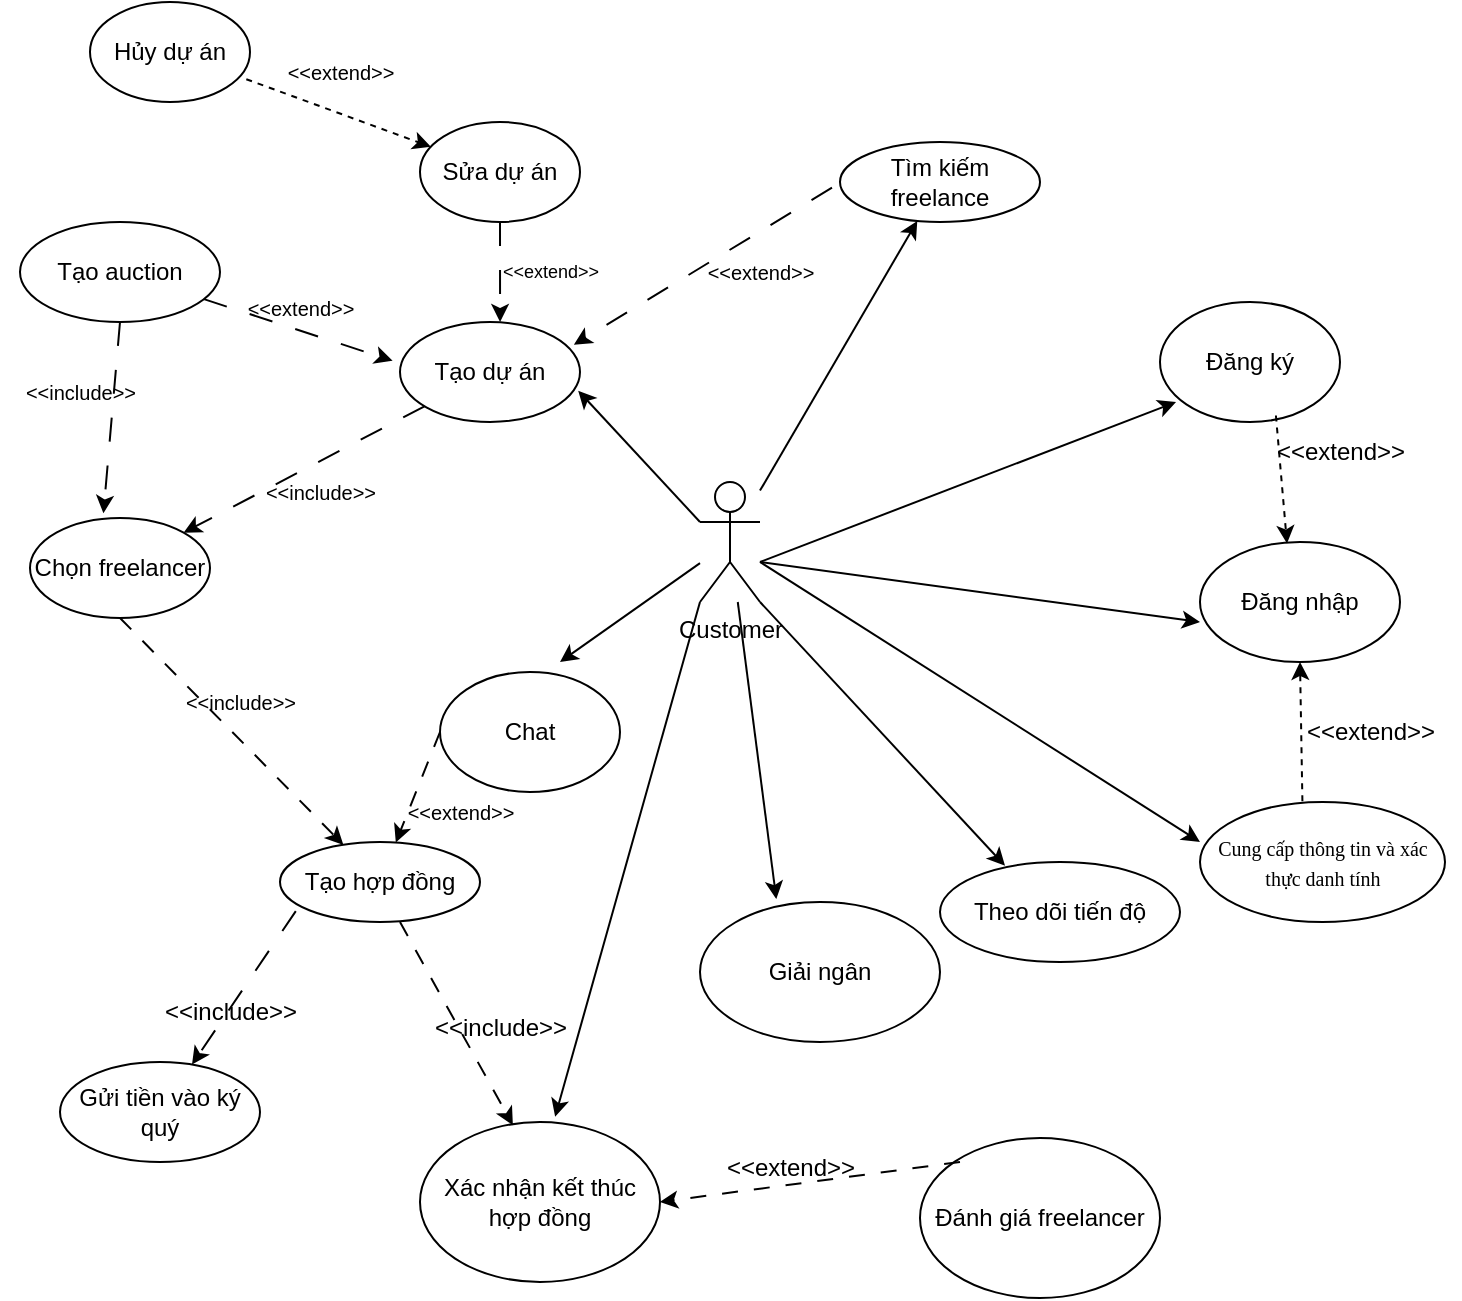 <mxfile version="24.0.7" type="github">
  <diagram name="Page-1" id="05EKed9fc9uslpwKrLf1">
    <mxGraphModel dx="1105" dy="586" grid="1" gridSize="10" guides="1" tooltips="1" connect="1" arrows="1" fold="1" page="1" pageScale="1" pageWidth="850" pageHeight="1100" math="0" shadow="0">
      <root>
        <mxCell id="0" />
        <mxCell id="1" parent="0" />
        <mxCell id="03P3eD6y3V61JHc0Wkt2-1" value="Customer" style="shape=umlActor;verticalLabelPosition=bottom;verticalAlign=top;html=1;outlineConnect=0;" vertex="1" parent="1">
          <mxGeometry x="410" y="260" width="30" height="60" as="geometry" />
        </mxCell>
        <mxCell id="03P3eD6y3V61JHc0Wkt2-3" value="" style="endArrow=classic;html=1;rounded=0;" edge="1" parent="1">
          <mxGeometry width="50" height="50" relative="1" as="geometry">
            <mxPoint x="440" y="300.01" as="sourcePoint" />
            <mxPoint x="648.029" y="219.999" as="targetPoint" />
          </mxGeometry>
        </mxCell>
        <mxCell id="03P3eD6y3V61JHc0Wkt2-4" value="Đăng ký" style="ellipse;whiteSpace=wrap;html=1;" vertex="1" parent="1">
          <mxGeometry x="640" y="170" width="90" height="60" as="geometry" />
        </mxCell>
        <mxCell id="03P3eD6y3V61JHc0Wkt2-5" value="Đăng nhập" style="ellipse;whiteSpace=wrap;html=1;" vertex="1" parent="1">
          <mxGeometry x="660" y="290" width="100" height="60" as="geometry" />
        </mxCell>
        <mxCell id="03P3eD6y3V61JHc0Wkt2-6" value="&lt;div style=&quot;text-align: center;&quot;&gt;&lt;font face=&quot;Times New Roman, Times New Roman_EmbeddedFont, Times New Roman_MSFontService, serif&quot;&gt;&lt;span style=&quot;font-size: 10px; font-variant-ligatures: none; white-space-collapse: preserve; background-color: rgb(255, 255, 255);&quot;&gt;Cung c&lt;/span&gt;&lt;/font&gt;&lt;span style=&quot;background-color: initial; text-align: center; font-size: 10px; font-variant-ligatures: none; white-space-collapse: preserve;&quot;&gt;&lt;font face=&quot;Times New Roman, Times New Roman_EmbeddedFont, Times New Roman_MSFontService, serif&quot;&gt;ấp th&lt;/font&gt;&lt;/span&gt;&lt;span style=&quot;background-color: initial; font-size: 10px; font-variant-ligatures: none; white-space-collapse: preserve;&quot;&gt;&lt;font face=&quot;Times New Roman, Times New Roman_EmbeddedFont, Times New Roman_MSFontService, serif&quot;&gt;ông tin v&lt;/font&gt;&lt;/span&gt;&lt;span style=&quot;background-color: initial; font-size: 10px; font-variant-ligatures: none; white-space-collapse: preserve;&quot;&gt;&lt;font face=&quot;Times New Roman, Times New Roman_EmbeddedFont, Times New Roman_MSFontService, serif&quot;&gt;à x&lt;/font&gt;&lt;/span&gt;&lt;span style=&quot;background-color: initial; font-size: 10px; font-variant-ligatures: none; white-space-collapse: preserve;&quot;&gt;&lt;font face=&quot;Times New Roman, Times New Roman_EmbeddedFont, Times New Roman_MSFontService, serif&quot;&gt;ác th&lt;/font&gt;&lt;/span&gt;&lt;span style=&quot;background-color: initial; font-size: 10px; font-variant-ligatures: none; white-space-collapse: preserve;&quot;&gt;&lt;font face=&quot;Times New Roman, Times New Roman_EmbeddedFont, Times New Roman_MSFontService, serif&quot;&gt;ực danh t&lt;/font&gt;&lt;/span&gt;&lt;span style=&quot;background-color: initial; font-size: 10px; font-variant-ligatures: none; white-space-collapse: preserve;&quot;&gt;&lt;font face=&quot;Times New Roman, Times New Roman_EmbeddedFont, Times New Roman_MSFontService, serif&quot;&gt;ính&lt;/font&gt;&lt;/span&gt;&lt;/div&gt;" style="ellipse;whiteSpace=wrap;html=1;" vertex="1" parent="1">
          <mxGeometry x="660" y="420" width="122.5" height="60" as="geometry" />
        </mxCell>
        <mxCell id="03P3eD6y3V61JHc0Wkt2-7" value="Tạo dự&amp;nbsp;án" style="ellipse;whiteSpace=wrap;html=1;" vertex="1" parent="1">
          <mxGeometry x="260" y="180" width="90" height="50" as="geometry" />
        </mxCell>
        <mxCell id="03P3eD6y3V61JHc0Wkt2-8" value="Sửa dự&amp;nbsp;án" style="ellipse;whiteSpace=wrap;html=1;" vertex="1" parent="1">
          <mxGeometry x="270" y="80" width="80" height="50" as="geometry" />
        </mxCell>
        <mxCell id="03P3eD6y3V61JHc0Wkt2-9" value="" style="endArrow=classic;html=1;rounded=0;entryX=0;entryY=0.667;entryDx=0;entryDy=0;entryPerimeter=0;" edge="1" parent="1" target="03P3eD6y3V61JHc0Wkt2-5">
          <mxGeometry width="50" height="50" relative="1" as="geometry">
            <mxPoint x="440" y="300" as="sourcePoint" />
            <mxPoint x="520" y="280" as="targetPoint" />
          </mxGeometry>
        </mxCell>
        <mxCell id="03P3eD6y3V61JHc0Wkt2-11" value="" style="endArrow=classic;html=1;rounded=0;entryX=0.435;entryY=0.012;entryDx=0;entryDy=0;entryPerimeter=0;exitX=0.644;exitY=0.946;exitDx=0;exitDy=0;exitPerimeter=0;dashed=1;" edge="1" parent="1" source="03P3eD6y3V61JHc0Wkt2-4" target="03P3eD6y3V61JHc0Wkt2-5">
          <mxGeometry width="50" height="50" relative="1" as="geometry">
            <mxPoint x="650" y="285" as="sourcePoint" />
            <mxPoint x="700" y="235" as="targetPoint" />
          </mxGeometry>
        </mxCell>
        <mxCell id="03P3eD6y3V61JHc0Wkt2-12" value="&amp;lt;&amp;lt;extend&lt;span style=&quot;background-color: initial;&quot;&gt;&amp;gt;&amp;gt;&lt;/span&gt;" style="text;html=1;align=center;verticalAlign=middle;resizable=0;points=[];autosize=1;strokeColor=none;fillColor=none;" vertex="1" parent="1">
          <mxGeometry x="685" y="230" width="90" height="30" as="geometry" />
        </mxCell>
        <mxCell id="03P3eD6y3V61JHc0Wkt2-13" value="" style="endArrow=classic;html=1;rounded=0;entryX=0;entryY=0.333;entryDx=0;entryDy=0;entryPerimeter=0;" edge="1" parent="1" target="03P3eD6y3V61JHc0Wkt2-6">
          <mxGeometry width="50" height="50" relative="1" as="geometry">
            <mxPoint x="440" y="300" as="sourcePoint" />
            <mxPoint x="540" y="310" as="targetPoint" />
          </mxGeometry>
        </mxCell>
        <mxCell id="03P3eD6y3V61JHc0Wkt2-14" value="" style="endArrow=classic;html=1;rounded=0;exitX=0.418;exitY=-0.006;exitDx=0;exitDy=0;exitPerimeter=0;dashed=1;" edge="1" parent="1" source="03P3eD6y3V61JHc0Wkt2-6">
          <mxGeometry width="50" height="50" relative="1" as="geometry">
            <mxPoint x="710" y="410" as="sourcePoint" />
            <mxPoint x="710" y="350" as="targetPoint" />
          </mxGeometry>
        </mxCell>
        <mxCell id="03P3eD6y3V61JHc0Wkt2-15" value="&amp;lt;&amp;lt;extend&lt;span style=&quot;background-color: initial;&quot;&gt;&amp;gt;&amp;gt;&lt;/span&gt;" style="text;html=1;align=center;verticalAlign=middle;resizable=0;points=[];autosize=1;strokeColor=none;fillColor=none;" vertex="1" parent="1">
          <mxGeometry x="700" y="370" width="90" height="30" as="geometry" />
        </mxCell>
        <mxCell id="03P3eD6y3V61JHc0Wkt2-16" value="" style="endArrow=classic;html=1;rounded=0;entryX=0.99;entryY=0.687;entryDx=0;entryDy=0;entryPerimeter=0;exitX=0;exitY=0.333;exitDx=0;exitDy=0;exitPerimeter=0;" edge="1" parent="1" source="03P3eD6y3V61JHc0Wkt2-1" target="03P3eD6y3V61JHc0Wkt2-7">
          <mxGeometry width="50" height="50" relative="1" as="geometry">
            <mxPoint x="370" y="250" as="sourcePoint" />
            <mxPoint x="420" y="200" as="targetPoint" />
          </mxGeometry>
        </mxCell>
        <mxCell id="03P3eD6y3V61JHc0Wkt2-17" value="" style="endArrow=classic;html=1;rounded=0;entryX=0.556;entryY=0;entryDx=0;entryDy=0;entryPerimeter=0;exitX=0.5;exitY=1;exitDx=0;exitDy=0;dashed=1;dashPattern=12 12;" edge="1" parent="1" source="03P3eD6y3V61JHc0Wkt2-8" target="03P3eD6y3V61JHc0Wkt2-7">
          <mxGeometry width="50" height="50" relative="1" as="geometry">
            <mxPoint x="300" y="180" as="sourcePoint" />
            <mxPoint x="350" y="130" as="targetPoint" />
          </mxGeometry>
        </mxCell>
        <mxCell id="03P3eD6y3V61JHc0Wkt2-18" value="&amp;lt;&amp;lt;extend&lt;span style=&quot;background-color: initial; font-size: 9px;&quot;&gt;&amp;gt;&amp;gt;&lt;/span&gt;" style="text;html=1;align=center;verticalAlign=middle;resizable=0;points=[];autosize=1;strokeColor=none;fillColor=none;fontSize=9;" vertex="1" parent="1">
          <mxGeometry x="300" y="145" width="70" height="20" as="geometry" />
        </mxCell>
        <mxCell id="03P3eD6y3V61JHc0Wkt2-19" value="Tìm kiếm freelance" style="ellipse;whiteSpace=wrap;html=1;" vertex="1" parent="1">
          <mxGeometry x="480" y="90" width="100" height="40" as="geometry" />
        </mxCell>
        <mxCell id="03P3eD6y3V61JHc0Wkt2-20" value="" style="endArrow=classic;html=1;rounded=0;" edge="1" parent="1" source="03P3eD6y3V61JHc0Wkt2-1" target="03P3eD6y3V61JHc0Wkt2-19">
          <mxGeometry width="50" height="50" relative="1" as="geometry">
            <mxPoint x="330" y="370" as="sourcePoint" />
            <mxPoint x="380" y="320" as="targetPoint" />
          </mxGeometry>
        </mxCell>
        <mxCell id="03P3eD6y3V61JHc0Wkt2-21" value="" style="endArrow=classic;html=1;rounded=0;entryX=0.966;entryY=0.228;entryDx=0;entryDy=0;entryPerimeter=0;exitX=-0.04;exitY=0.57;exitDx=0;exitDy=0;dashed=1;dashPattern=12 12;exitPerimeter=0;" edge="1" parent="1" source="03P3eD6y3V61JHc0Wkt2-19" target="03P3eD6y3V61JHc0Wkt2-7">
          <mxGeometry width="50" height="50" relative="1" as="geometry">
            <mxPoint x="300" y="360" as="sourcePoint" />
            <mxPoint x="350" y="310" as="targetPoint" />
          </mxGeometry>
        </mxCell>
        <mxCell id="03P3eD6y3V61JHc0Wkt2-22" value="&amp;lt;&amp;lt;extend&amp;gt;&amp;gt;" style="text;html=1;align=center;verticalAlign=middle;resizable=0;points=[];autosize=1;strokeColor=none;fillColor=none;fontSize=10;" vertex="1" parent="1">
          <mxGeometry x="400" y="140" width="80" height="30" as="geometry" />
        </mxCell>
        <mxCell id="03P3eD6y3V61JHc0Wkt2-23" value="Tạo auction" style="ellipse;whiteSpace=wrap;html=1;" vertex="1" parent="1">
          <mxGeometry x="70" y="130" width="100" height="50" as="geometry" />
        </mxCell>
        <mxCell id="03P3eD6y3V61JHc0Wkt2-24" value="" style="endArrow=classic;html=1;rounded=0;entryX=-0.041;entryY=0.388;entryDx=0;entryDy=0;entryPerimeter=0;dashed=1;dashPattern=12 12;" edge="1" parent="1" source="03P3eD6y3V61JHc0Wkt2-23" target="03P3eD6y3V61JHc0Wkt2-7">
          <mxGeometry width="50" height="50" relative="1" as="geometry">
            <mxPoint x="170" y="200" as="sourcePoint" />
            <mxPoint x="220" y="150" as="targetPoint" />
          </mxGeometry>
        </mxCell>
        <mxCell id="03P3eD6y3V61JHc0Wkt2-25" value="&amp;lt;&amp;lt;extend&amp;gt;&amp;gt;" style="text;html=1;align=center;verticalAlign=middle;resizable=0;points=[];autosize=1;strokeColor=none;fillColor=none;fontSize=10;" vertex="1" parent="1">
          <mxGeometry x="170" y="158" width="80" height="30" as="geometry" />
        </mxCell>
        <mxCell id="03P3eD6y3V61JHc0Wkt2-26" value="Chat" style="ellipse;whiteSpace=wrap;html=1;" vertex="1" parent="1">
          <mxGeometry x="280" y="355" width="90" height="60" as="geometry" />
        </mxCell>
        <mxCell id="03P3eD6y3V61JHc0Wkt2-28" value="Chọn freelancer" style="ellipse;whiteSpace=wrap;html=1;" vertex="1" parent="1">
          <mxGeometry x="75" y="278" width="90" height="50" as="geometry" />
        </mxCell>
        <mxCell id="03P3eD6y3V61JHc0Wkt2-29" value="" style="endArrow=classic;html=1;rounded=0;entryX=1;entryY=0;entryDx=0;entryDy=0;dashed=1;dashPattern=12 12;" edge="1" parent="1" source="03P3eD6y3V61JHc0Wkt2-7" target="03P3eD6y3V61JHc0Wkt2-28">
          <mxGeometry width="50" height="50" relative="1" as="geometry">
            <mxPoint x="310" y="260" as="sourcePoint" />
            <mxPoint x="360" y="210" as="targetPoint" />
          </mxGeometry>
        </mxCell>
        <mxCell id="03P3eD6y3V61JHc0Wkt2-30" value="&amp;lt;&amp;lt;include&lt;span style=&quot;background-color: initial; font-size: 10px;&quot;&gt;&amp;gt;&amp;gt;&lt;/span&gt;" style="text;html=1;align=center;verticalAlign=middle;resizable=0;points=[];autosize=1;strokeColor=none;fillColor=none;fontSize=10;" vertex="1" parent="1">
          <mxGeometry x="180" y="250" width="80" height="30" as="geometry" />
        </mxCell>
        <mxCell id="03P3eD6y3V61JHc0Wkt2-31" value="Hủy dự&amp;nbsp;án" style="ellipse;whiteSpace=wrap;html=1;" vertex="1" parent="1">
          <mxGeometry x="105" y="20" width="80" height="50" as="geometry" />
        </mxCell>
        <mxCell id="03P3eD6y3V61JHc0Wkt2-32" value="" style="endArrow=classic;html=1;rounded=0;exitX=0.977;exitY=0.772;exitDx=0;exitDy=0;dashed=1;exitPerimeter=0;" edge="1" parent="1" source="03P3eD6y3V61JHc0Wkt2-31" target="03P3eD6y3V61JHc0Wkt2-8">
          <mxGeometry width="50" height="50" relative="1" as="geometry">
            <mxPoint x="340" y="110" as="sourcePoint" />
            <mxPoint x="380" y="130" as="targetPoint" />
          </mxGeometry>
        </mxCell>
        <mxCell id="03P3eD6y3V61JHc0Wkt2-33" value="&amp;lt;&amp;lt;extend&amp;gt;&amp;gt;" style="text;html=1;align=center;verticalAlign=middle;resizable=0;points=[];autosize=1;strokeColor=none;fillColor=none;fontSize=10;" vertex="1" parent="1">
          <mxGeometry x="190" y="40" width="80" height="30" as="geometry" />
        </mxCell>
        <mxCell id="03P3eD6y3V61JHc0Wkt2-34" value="" style="endArrow=classic;html=1;rounded=0;entryX=0.408;entryY=-0.047;entryDx=0;entryDy=0;entryPerimeter=0;exitX=0.5;exitY=1;exitDx=0;exitDy=0;dashed=1;dashPattern=12 12;" edge="1" parent="1" source="03P3eD6y3V61JHc0Wkt2-23" target="03P3eD6y3V61JHc0Wkt2-28">
          <mxGeometry width="50" height="50" relative="1" as="geometry">
            <mxPoint x="75" y="230" as="sourcePoint" />
            <mxPoint x="125" y="180" as="targetPoint" />
          </mxGeometry>
        </mxCell>
        <mxCell id="03P3eD6y3V61JHc0Wkt2-35" value="&amp;lt;&amp;lt;include&amp;gt;&amp;gt;" style="text;html=1;align=center;verticalAlign=middle;resizable=0;points=[];autosize=1;strokeColor=none;fillColor=none;fontSize=10;" vertex="1" parent="1">
          <mxGeometry x="60" y="200" width="80" height="30" as="geometry" />
        </mxCell>
        <mxCell id="03P3eD6y3V61JHc0Wkt2-36" value="Gửi tiền vào ký quý" style="ellipse;whiteSpace=wrap;html=1;" vertex="1" parent="1">
          <mxGeometry x="90" y="550" width="100" height="50" as="geometry" />
        </mxCell>
        <mxCell id="03P3eD6y3V61JHc0Wkt2-37" value="" style="endArrow=classic;html=1;rounded=0;exitX=0.5;exitY=1;exitDx=0;exitDy=0;dashed=1;dashPattern=8 8;" edge="1" parent="1" source="03P3eD6y3V61JHc0Wkt2-28" target="03P3eD6y3V61JHc0Wkt2-39">
          <mxGeometry width="50" height="50" relative="1" as="geometry">
            <mxPoint x="80" y="360" as="sourcePoint" />
            <mxPoint x="130" y="310" as="targetPoint" />
          </mxGeometry>
        </mxCell>
        <mxCell id="03P3eD6y3V61JHc0Wkt2-38" value="&amp;lt;&amp;lt;include&amp;gt;&amp;gt;" style="text;html=1;align=center;verticalAlign=middle;resizable=0;points=[];autosize=1;strokeColor=none;fillColor=none;fontSize=10;" vertex="1" parent="1">
          <mxGeometry x="140" y="355" width="80" height="30" as="geometry" />
        </mxCell>
        <mxCell id="03P3eD6y3V61JHc0Wkt2-39" value="Tạo hợp&amp;nbsp;đồng" style="ellipse;whiteSpace=wrap;html=1;" vertex="1" parent="1">
          <mxGeometry x="200" y="440" width="100" height="40" as="geometry" />
        </mxCell>
        <mxCell id="03P3eD6y3V61JHc0Wkt2-40" value="" style="endArrow=classic;html=1;rounded=0;exitX=0;exitY=0.5;exitDx=0;exitDy=0;dashed=1;dashPattern=8 8;" edge="1" parent="1" source="03P3eD6y3V61JHc0Wkt2-26" target="03P3eD6y3V61JHc0Wkt2-39">
          <mxGeometry width="50" height="50" relative="1" as="geometry">
            <mxPoint x="330" y="480" as="sourcePoint" />
            <mxPoint x="380" y="430" as="targetPoint" />
          </mxGeometry>
        </mxCell>
        <mxCell id="03P3eD6y3V61JHc0Wkt2-41" value="&amp;lt;&amp;lt;extend&amp;gt;&amp;gt;" style="text;html=1;align=center;verticalAlign=middle;resizable=0;points=[];autosize=1;strokeColor=none;fillColor=none;fontSize=10;" vertex="1" parent="1">
          <mxGeometry x="250" y="410" width="80" height="30" as="geometry" />
        </mxCell>
        <mxCell id="03P3eD6y3V61JHc0Wkt2-43" value="" style="endArrow=classic;html=1;rounded=0;dashed=1;dashPattern=12 12;exitX=0.079;exitY=0.864;exitDx=0;exitDy=0;exitPerimeter=0;" edge="1" parent="1" source="03P3eD6y3V61JHc0Wkt2-39" target="03P3eD6y3V61JHc0Wkt2-36">
          <mxGeometry width="50" height="50" relative="1" as="geometry">
            <mxPoint x="300" y="510" as="sourcePoint" />
            <mxPoint x="350" y="460" as="targetPoint" />
          </mxGeometry>
        </mxCell>
        <mxCell id="03P3eD6y3V61JHc0Wkt2-44" value="&amp;lt;&amp;lt;include&amp;gt;&amp;gt;" style="text;html=1;align=center;verticalAlign=middle;resizable=0;points=[];autosize=1;strokeColor=none;fillColor=none;" vertex="1" parent="1">
          <mxGeometry x="130" y="510" width="90" height="30" as="geometry" />
        </mxCell>
        <mxCell id="03P3eD6y3V61JHc0Wkt2-45" value="" style="endArrow=classic;html=1;rounded=0;" edge="1" parent="1" source="03P3eD6y3V61JHc0Wkt2-1">
          <mxGeometry width="50" height="50" relative="1" as="geometry">
            <mxPoint x="400" y="310" as="sourcePoint" />
            <mxPoint x="340" y="350" as="targetPoint" />
          </mxGeometry>
        </mxCell>
        <mxCell id="03P3eD6y3V61JHc0Wkt2-47" value="Theo dõi tiến&amp;nbsp;độ" style="ellipse;whiteSpace=wrap;html=1;" vertex="1" parent="1">
          <mxGeometry x="530" y="450" width="120" height="50" as="geometry" />
        </mxCell>
        <mxCell id="03P3eD6y3V61JHc0Wkt2-48" value="" style="endArrow=classic;html=1;rounded=0;entryX=0.271;entryY=0.038;entryDx=0;entryDy=0;entryPerimeter=0;exitX=1;exitY=1;exitDx=0;exitDy=0;exitPerimeter=0;" edge="1" parent="1" source="03P3eD6y3V61JHc0Wkt2-1" target="03P3eD6y3V61JHc0Wkt2-47">
          <mxGeometry width="50" height="50" relative="1" as="geometry">
            <mxPoint x="420" y="320" as="sourcePoint" />
            <mxPoint x="470" y="290" as="targetPoint" />
          </mxGeometry>
        </mxCell>
        <mxCell id="03P3eD6y3V61JHc0Wkt2-49" value="Đánh giá freelancer" style="ellipse;whiteSpace=wrap;html=1;" vertex="1" parent="1">
          <mxGeometry x="520" y="588" width="120" height="80" as="geometry" />
        </mxCell>
        <mxCell id="03P3eD6y3V61JHc0Wkt2-50" value="Giải ngân" style="ellipse;whiteSpace=wrap;html=1;" vertex="1" parent="1">
          <mxGeometry x="410" y="470" width="120" height="70" as="geometry" />
        </mxCell>
        <mxCell id="03P3eD6y3V61JHc0Wkt2-51" value="" style="endArrow=classic;html=1;rounded=0;entryX=1;entryY=0.5;entryDx=0;entryDy=0;dashed=1;dashPattern=8 8;" edge="1" parent="1" target="03P3eD6y3V61JHc0Wkt2-55">
          <mxGeometry width="50" height="50" relative="1" as="geometry">
            <mxPoint x="540" y="600" as="sourcePoint" />
            <mxPoint x="590" y="550" as="targetPoint" />
          </mxGeometry>
        </mxCell>
        <mxCell id="03P3eD6y3V61JHc0Wkt2-52" value="&amp;lt;&amp;lt;extend&amp;gt;&amp;gt;" style="text;html=1;align=center;verticalAlign=middle;resizable=0;points=[];autosize=1;strokeColor=none;fillColor=none;" vertex="1" parent="1">
          <mxGeometry x="410" y="588" width="90" height="30" as="geometry" />
        </mxCell>
        <mxCell id="03P3eD6y3V61JHc0Wkt2-54" value="" style="endArrow=classic;html=1;rounded=0;entryX=0.318;entryY=-0.021;entryDx=0;entryDy=0;entryPerimeter=0;" edge="1" parent="1" source="03P3eD6y3V61JHc0Wkt2-1" target="03P3eD6y3V61JHc0Wkt2-50">
          <mxGeometry width="50" height="50" relative="1" as="geometry">
            <mxPoint x="420" y="550" as="sourcePoint" />
            <mxPoint x="470" y="500" as="targetPoint" />
          </mxGeometry>
        </mxCell>
        <mxCell id="03P3eD6y3V61JHc0Wkt2-55" value="Xác nhận kết thúc hợp&amp;nbsp;đồng" style="ellipse;whiteSpace=wrap;html=1;" vertex="1" parent="1">
          <mxGeometry x="270" y="580" width="120" height="80" as="geometry" />
        </mxCell>
        <mxCell id="03P3eD6y3V61JHc0Wkt2-56" value="" style="endArrow=classic;html=1;rounded=0;entryX=0.387;entryY=0.02;entryDx=0;entryDy=0;entryPerimeter=0;exitX=0.6;exitY=1;exitDx=0;exitDy=0;exitPerimeter=0;dashed=1;dashPattern=8 8;" edge="1" parent="1" source="03P3eD6y3V61JHc0Wkt2-39" target="03P3eD6y3V61JHc0Wkt2-55">
          <mxGeometry width="50" height="50" relative="1" as="geometry">
            <mxPoint x="305" y="485" as="sourcePoint" />
            <mxPoint x="355" y="435" as="targetPoint" />
          </mxGeometry>
        </mxCell>
        <mxCell id="03P3eD6y3V61JHc0Wkt2-57" value="&amp;lt;&amp;lt;include&amp;gt;&amp;gt;" style="text;html=1;align=center;verticalAlign=middle;resizable=0;points=[];autosize=1;strokeColor=none;fillColor=none;" vertex="1" parent="1">
          <mxGeometry x="265" y="518" width="90" height="30" as="geometry" />
        </mxCell>
        <mxCell id="03P3eD6y3V61JHc0Wkt2-58" value="" style="endArrow=classic;html=1;rounded=0;exitX=0;exitY=1;exitDx=0;exitDy=0;exitPerimeter=0;entryX=0.563;entryY=-0.033;entryDx=0;entryDy=0;entryPerimeter=0;" edge="1" parent="1" source="03P3eD6y3V61JHc0Wkt2-1" target="03P3eD6y3V61JHc0Wkt2-55">
          <mxGeometry width="50" height="50" relative="1" as="geometry">
            <mxPoint x="420" y="450" as="sourcePoint" />
            <mxPoint x="470" y="400" as="targetPoint" />
          </mxGeometry>
        </mxCell>
      </root>
    </mxGraphModel>
  </diagram>
</mxfile>

